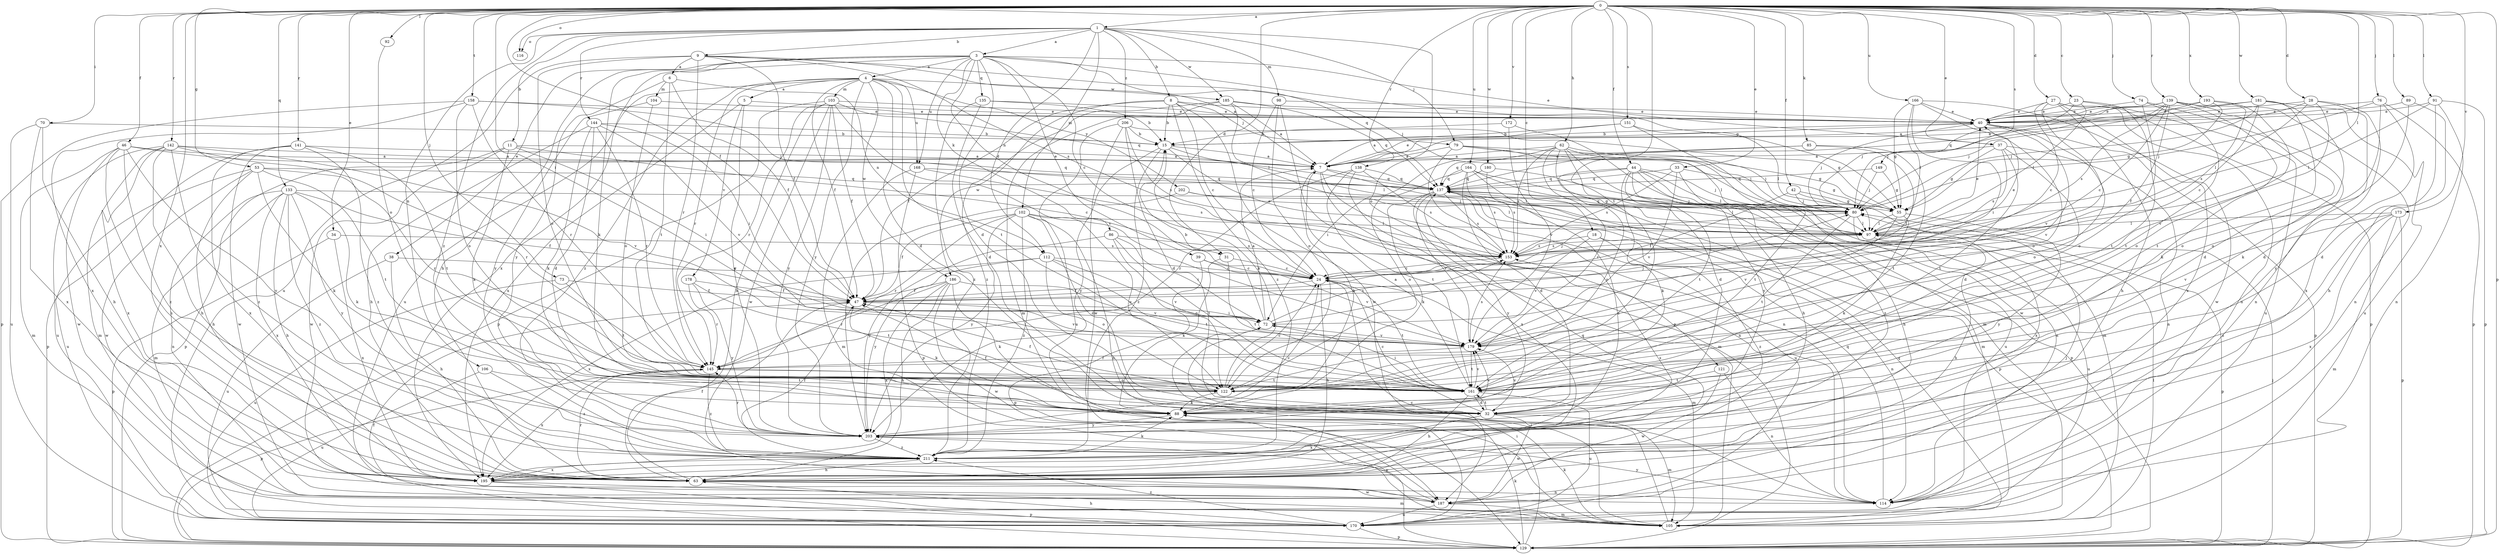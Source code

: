 strict digraph  {
0;
1;
3;
4;
5;
6;
7;
8;
9;
11;
15;
18;
23;
24;
27;
28;
31;
32;
33;
34;
37;
38;
39;
40;
42;
44;
46;
47;
53;
55;
62;
63;
70;
72;
73;
74;
76;
79;
80;
85;
86;
88;
89;
91;
92;
97;
98;
102;
103;
104;
105;
106;
112;
114;
116;
121;
122;
129;
133;
135;
137;
138;
139;
141;
142;
144;
145;
149;
151;
153;
158;
161;
164;
166;
168;
170;
172;
173;
178;
179;
180;
181;
185;
186;
187;
193;
195;
202;
203;
206;
211;
0 -> 1  [label=a];
0 -> 18  [label=c];
0 -> 23  [label=c];
0 -> 27  [label=d];
0 -> 28  [label=d];
0 -> 31  [label=d];
0 -> 33  [label=e];
0 -> 34  [label=e];
0 -> 37  [label=e];
0 -> 42  [label=f];
0 -> 44  [label=f];
0 -> 46  [label=f];
0 -> 47  [label=f];
0 -> 53  [label=g];
0 -> 62  [label=h];
0 -> 70  [label=i];
0 -> 72  [label=i];
0 -> 73  [label=j];
0 -> 74  [label=j];
0 -> 76  [label=j];
0 -> 85  [label=k];
0 -> 89  [label=l];
0 -> 91  [label=l];
0 -> 92  [label=l];
0 -> 97  [label=l];
0 -> 116  [label=o];
0 -> 129  [label=p];
0 -> 133  [label=q];
0 -> 138  [label=r];
0 -> 139  [label=r];
0 -> 141  [label=r];
0 -> 142  [label=r];
0 -> 149  [label=s];
0 -> 151  [label=s];
0 -> 158  [label=t];
0 -> 161  [label=t];
0 -> 164  [label=u];
0 -> 166  [label=u];
0 -> 172  [label=v];
0 -> 173  [label=v];
0 -> 180  [label=w];
0 -> 181  [label=w];
0 -> 193  [label=x];
0 -> 195  [label=x];
1 -> 3  [label=a];
1 -> 8  [label=b];
1 -> 9  [label=b];
1 -> 11  [label=b];
1 -> 79  [label=j];
1 -> 98  [label=m];
1 -> 102  [label=m];
1 -> 106  [label=n];
1 -> 112  [label=n];
1 -> 116  [label=o];
1 -> 121  [label=o];
1 -> 144  [label=r];
1 -> 185  [label=w];
1 -> 206  [label=z];
1 -> 211  [label=z];
3 -> 4  [label=a];
3 -> 24  [label=c];
3 -> 31  [label=d];
3 -> 32  [label=d];
3 -> 37  [label=e];
3 -> 38  [label=e];
3 -> 39  [label=e];
3 -> 55  [label=g];
3 -> 63  [label=h];
3 -> 86  [label=k];
3 -> 88  [label=k];
3 -> 135  [label=q];
3 -> 137  [label=q];
3 -> 168  [label=u];
3 -> 195  [label=x];
4 -> 5  [label=a];
4 -> 32  [label=d];
4 -> 47  [label=f];
4 -> 103  [label=m];
4 -> 145  [label=r];
4 -> 161  [label=t];
4 -> 168  [label=u];
4 -> 170  [label=u];
4 -> 185  [label=w];
4 -> 186  [label=w];
4 -> 202  [label=y];
4 -> 203  [label=y];
4 -> 211  [label=z];
5 -> 40  [label=e];
5 -> 178  [label=v];
5 -> 195  [label=x];
5 -> 203  [label=y];
6 -> 47  [label=f];
6 -> 104  [label=m];
6 -> 112  [label=n];
6 -> 161  [label=t];
6 -> 203  [label=y];
7 -> 40  [label=e];
7 -> 88  [label=k];
7 -> 97  [label=l];
7 -> 105  [label=m];
7 -> 114  [label=n];
7 -> 137  [label=q];
8 -> 15  [label=b];
8 -> 24  [label=c];
8 -> 40  [label=e];
8 -> 47  [label=f];
8 -> 79  [label=j];
8 -> 186  [label=w];
8 -> 187  [label=w];
8 -> 211  [label=z];
9 -> 6  [label=a];
9 -> 7  [label=a];
9 -> 47  [label=f];
9 -> 80  [label=j];
9 -> 122  [label=o];
9 -> 145  [label=r];
9 -> 153  [label=s];
9 -> 170  [label=u];
11 -> 7  [label=a];
11 -> 24  [label=c];
11 -> 72  [label=i];
11 -> 88  [label=k];
11 -> 129  [label=p];
11 -> 187  [label=w];
15 -> 7  [label=a];
15 -> 97  [label=l];
15 -> 153  [label=s];
15 -> 203  [label=y];
15 -> 211  [label=z];
18 -> 114  [label=n];
18 -> 153  [label=s];
18 -> 179  [label=v];
18 -> 211  [label=z];
23 -> 40  [label=e];
23 -> 80  [label=j];
23 -> 97  [label=l];
23 -> 161  [label=t];
23 -> 170  [label=u];
24 -> 47  [label=f];
24 -> 63  [label=h];
24 -> 80  [label=j];
24 -> 105  [label=m];
24 -> 161  [label=t];
27 -> 24  [label=c];
27 -> 40  [label=e];
27 -> 63  [label=h];
27 -> 114  [label=n];
27 -> 129  [label=p];
27 -> 179  [label=v];
27 -> 195  [label=x];
28 -> 7  [label=a];
28 -> 40  [label=e];
28 -> 97  [label=l];
28 -> 122  [label=o];
28 -> 179  [label=v];
28 -> 203  [label=y];
31 -> 24  [label=c];
31 -> 88  [label=k];
31 -> 161  [label=t];
32 -> 24  [label=c];
32 -> 47  [label=f];
32 -> 105  [label=m];
32 -> 161  [label=t];
32 -> 179  [label=v];
32 -> 187  [label=w];
32 -> 195  [label=x];
33 -> 55  [label=g];
33 -> 137  [label=q];
33 -> 153  [label=s];
33 -> 161  [label=t];
33 -> 179  [label=v];
34 -> 129  [label=p];
34 -> 153  [label=s];
34 -> 195  [label=x];
37 -> 7  [label=a];
37 -> 32  [label=d];
37 -> 55  [label=g];
37 -> 114  [label=n];
37 -> 153  [label=s];
37 -> 161  [label=t];
38 -> 24  [label=c];
38 -> 63  [label=h];
38 -> 170  [label=u];
39 -> 24  [label=c];
39 -> 129  [label=p];
39 -> 179  [label=v];
40 -> 15  [label=b];
40 -> 80  [label=j];
40 -> 122  [label=o];
40 -> 129  [label=p];
40 -> 179  [label=v];
42 -> 47  [label=f];
42 -> 55  [label=g];
42 -> 80  [label=j];
42 -> 195  [label=x];
44 -> 63  [label=h];
44 -> 80  [label=j];
44 -> 88  [label=k];
44 -> 97  [label=l];
44 -> 114  [label=n];
44 -> 122  [label=o];
44 -> 137  [label=q];
44 -> 161  [label=t];
44 -> 211  [label=z];
46 -> 7  [label=a];
46 -> 63  [label=h];
46 -> 105  [label=m];
46 -> 137  [label=q];
46 -> 187  [label=w];
46 -> 203  [label=y];
46 -> 211  [label=z];
47 -> 72  [label=i];
47 -> 88  [label=k];
47 -> 179  [label=v];
53 -> 63  [label=h];
53 -> 88  [label=k];
53 -> 137  [label=q];
53 -> 145  [label=r];
53 -> 161  [label=t];
53 -> 170  [label=u];
53 -> 187  [label=w];
55 -> 88  [label=k];
55 -> 97  [label=l];
55 -> 179  [label=v];
55 -> 203  [label=y];
62 -> 7  [label=a];
62 -> 32  [label=d];
62 -> 63  [label=h];
62 -> 72  [label=i];
62 -> 80  [label=j];
62 -> 105  [label=m];
62 -> 145  [label=r];
62 -> 153  [label=s];
62 -> 203  [label=y];
63 -> 47  [label=f];
63 -> 114  [label=n];
63 -> 145  [label=r];
63 -> 187  [label=w];
70 -> 15  [label=b];
70 -> 63  [label=h];
70 -> 170  [label=u];
70 -> 195  [label=x];
72 -> 7  [label=a];
72 -> 15  [label=b];
72 -> 80  [label=j];
72 -> 153  [label=s];
72 -> 179  [label=v];
73 -> 47  [label=f];
73 -> 161  [label=t];
73 -> 170  [label=u];
74 -> 40  [label=e];
74 -> 114  [label=n];
74 -> 122  [label=o];
74 -> 161  [label=t];
76 -> 40  [label=e];
76 -> 80  [label=j];
76 -> 122  [label=o];
76 -> 129  [label=p];
76 -> 195  [label=x];
79 -> 7  [label=a];
79 -> 55  [label=g];
79 -> 80  [label=j];
79 -> 97  [label=l];
79 -> 114  [label=n];
80 -> 97  [label=l];
80 -> 137  [label=q];
80 -> 161  [label=t];
80 -> 170  [label=u];
85 -> 7  [label=a];
85 -> 47  [label=f];
85 -> 137  [label=q];
85 -> 161  [label=t];
86 -> 72  [label=i];
86 -> 122  [label=o];
86 -> 153  [label=s];
86 -> 161  [label=t];
86 -> 203  [label=y];
88 -> 179  [label=v];
88 -> 203  [label=y];
89 -> 32  [label=d];
89 -> 40  [label=e];
89 -> 63  [label=h];
91 -> 32  [label=d];
91 -> 40  [label=e];
91 -> 97  [label=l];
91 -> 114  [label=n];
91 -> 129  [label=p];
92 -> 122  [label=o];
97 -> 40  [label=e];
97 -> 63  [label=h];
97 -> 129  [label=p];
97 -> 153  [label=s];
98 -> 24  [label=c];
98 -> 40  [label=e];
98 -> 122  [label=o];
98 -> 129  [label=p];
102 -> 32  [label=d];
102 -> 47  [label=f];
102 -> 97  [label=l];
102 -> 114  [label=n];
102 -> 122  [label=o];
102 -> 145  [label=r];
102 -> 203  [label=y];
102 -> 211  [label=z];
103 -> 40  [label=e];
103 -> 47  [label=f];
103 -> 63  [label=h];
103 -> 129  [label=p];
103 -> 137  [label=q];
103 -> 145  [label=r];
103 -> 179  [label=v];
103 -> 187  [label=w];
103 -> 203  [label=y];
104 -> 40  [label=e];
104 -> 122  [label=o];
104 -> 203  [label=y];
105 -> 24  [label=c];
105 -> 72  [label=i];
105 -> 88  [label=k];
105 -> 97  [label=l];
105 -> 137  [label=q];
106 -> 161  [label=t];
106 -> 170  [label=u];
106 -> 211  [label=z];
112 -> 24  [label=c];
112 -> 122  [label=o];
112 -> 161  [label=t];
112 -> 179  [label=v];
112 -> 195  [label=x];
112 -> 203  [label=y];
114 -> 137  [label=q];
114 -> 203  [label=y];
121 -> 114  [label=n];
121 -> 161  [label=t];
121 -> 187  [label=w];
122 -> 15  [label=b];
122 -> 24  [label=c];
122 -> 47  [label=f];
122 -> 88  [label=k];
129 -> 47  [label=f];
129 -> 72  [label=i];
129 -> 80  [label=j];
129 -> 88  [label=k];
133 -> 47  [label=f];
133 -> 55  [label=g];
133 -> 63  [label=h];
133 -> 88  [label=k];
133 -> 105  [label=m];
133 -> 114  [label=n];
133 -> 195  [label=x];
133 -> 203  [label=y];
133 -> 211  [label=z];
135 -> 15  [label=b];
135 -> 32  [label=d];
135 -> 40  [label=e];
135 -> 211  [label=z];
137 -> 80  [label=j];
137 -> 88  [label=k];
137 -> 97  [label=l];
137 -> 129  [label=p];
137 -> 153  [label=s];
137 -> 170  [label=u];
137 -> 179  [label=v];
137 -> 203  [label=y];
138 -> 137  [label=q];
138 -> 145  [label=r];
138 -> 153  [label=s];
138 -> 161  [label=t];
138 -> 195  [label=x];
139 -> 24  [label=c];
139 -> 32  [label=d];
139 -> 40  [label=e];
139 -> 47  [label=f];
139 -> 80  [label=j];
139 -> 88  [label=k];
139 -> 114  [label=n];
139 -> 137  [label=q];
139 -> 153  [label=s];
141 -> 7  [label=a];
141 -> 129  [label=p];
141 -> 161  [label=t];
141 -> 187  [label=w];
141 -> 195  [label=x];
141 -> 211  [label=z];
142 -> 7  [label=a];
142 -> 63  [label=h];
142 -> 105  [label=m];
142 -> 145  [label=r];
142 -> 170  [label=u];
142 -> 179  [label=v];
142 -> 195  [label=x];
142 -> 211  [label=z];
144 -> 15  [label=b];
144 -> 32  [label=d];
144 -> 63  [label=h];
144 -> 72  [label=i];
144 -> 88  [label=k];
144 -> 145  [label=r];
144 -> 179  [label=v];
145 -> 122  [label=o];
145 -> 129  [label=p];
145 -> 161  [label=t];
145 -> 195  [label=x];
145 -> 211  [label=z];
149 -> 55  [label=g];
149 -> 80  [label=j];
149 -> 137  [label=q];
151 -> 7  [label=a];
151 -> 15  [label=b];
151 -> 97  [label=l];
151 -> 187  [label=w];
153 -> 24  [label=c];
153 -> 40  [label=e];
158 -> 40  [label=e];
158 -> 80  [label=j];
158 -> 122  [label=o];
158 -> 129  [label=p];
158 -> 145  [label=r];
158 -> 195  [label=x];
161 -> 7  [label=a];
161 -> 32  [label=d];
161 -> 63  [label=h];
161 -> 72  [label=i];
161 -> 170  [label=u];
161 -> 179  [label=v];
164 -> 32  [label=d];
164 -> 105  [label=m];
164 -> 122  [label=o];
164 -> 129  [label=p];
164 -> 137  [label=q];
164 -> 153  [label=s];
164 -> 211  [label=z];
166 -> 40  [label=e];
166 -> 55  [label=g];
166 -> 72  [label=i];
166 -> 97  [label=l];
166 -> 122  [label=o];
166 -> 187  [label=w];
168 -> 105  [label=m];
168 -> 129  [label=p];
168 -> 137  [label=q];
168 -> 153  [label=s];
170 -> 63  [label=h];
170 -> 129  [label=p];
170 -> 211  [label=z];
172 -> 15  [label=b];
172 -> 105  [label=m];
172 -> 179  [label=v];
173 -> 97  [label=l];
173 -> 105  [label=m];
173 -> 129  [label=p];
173 -> 179  [label=v];
173 -> 195  [label=x];
173 -> 211  [label=z];
178 -> 47  [label=f];
178 -> 145  [label=r];
178 -> 161  [label=t];
178 -> 203  [label=y];
179 -> 145  [label=r];
179 -> 153  [label=s];
179 -> 161  [label=t];
180 -> 137  [label=q];
180 -> 153  [label=s];
180 -> 170  [label=u];
181 -> 7  [label=a];
181 -> 24  [label=c];
181 -> 40  [label=e];
181 -> 80  [label=j];
181 -> 88  [label=k];
181 -> 161  [label=t];
181 -> 170  [label=u];
185 -> 7  [label=a];
185 -> 40  [label=e];
185 -> 97  [label=l];
185 -> 105  [label=m];
185 -> 137  [label=q];
185 -> 211  [label=z];
186 -> 47  [label=f];
186 -> 63  [label=h];
186 -> 88  [label=k];
186 -> 145  [label=r];
186 -> 179  [label=v];
186 -> 187  [label=w];
186 -> 195  [label=x];
187 -> 80  [label=j];
187 -> 105  [label=m];
187 -> 170  [label=u];
187 -> 203  [label=y];
193 -> 40  [label=e];
193 -> 55  [label=g];
193 -> 80  [label=j];
193 -> 122  [label=o];
193 -> 153  [label=s];
195 -> 105  [label=m];
195 -> 129  [label=p];
195 -> 137  [label=q];
202 -> 80  [label=j];
202 -> 97  [label=l];
202 -> 203  [label=y];
203 -> 24  [label=c];
203 -> 145  [label=r];
203 -> 211  [label=z];
206 -> 15  [label=b];
206 -> 32  [label=d];
206 -> 55  [label=g];
206 -> 153  [label=s];
206 -> 170  [label=u];
206 -> 187  [label=w];
211 -> 47  [label=f];
211 -> 63  [label=h];
211 -> 88  [label=k];
211 -> 153  [label=s];
211 -> 195  [label=x];
}
